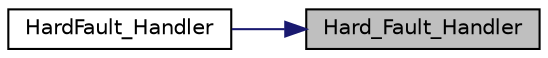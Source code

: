digraph "Hard_Fault_Handler"
{
 // LATEX_PDF_SIZE
  edge [fontname="Helvetica",fontsize="10",labelfontname="Helvetica",labelfontsize="10"];
  node [fontname="Helvetica",fontsize="10",shape=record];
  rankdir="RL";
  Node1 [label="Hard_Fault_Handler",height=0.2,width=0.4,color="black", fillcolor="grey75", style="filled", fontcolor="black",tooltip=" "];
  Node1 -> Node2 [dir="back",color="midnightblue",fontsize="10",style="solid",fontname="Helvetica"];
  Node2 [label="HardFault_Handler",height=0.2,width=0.4,color="black", fillcolor="white", style="filled",URL="$d3/d3d/retarget_8c.html#a1ccda7aff5ae7079bcb291df6400b600",tooltip="This HardFault handler is implemented to show r0, r1, r2, r3, r12, lr, pc, psr."];
}
